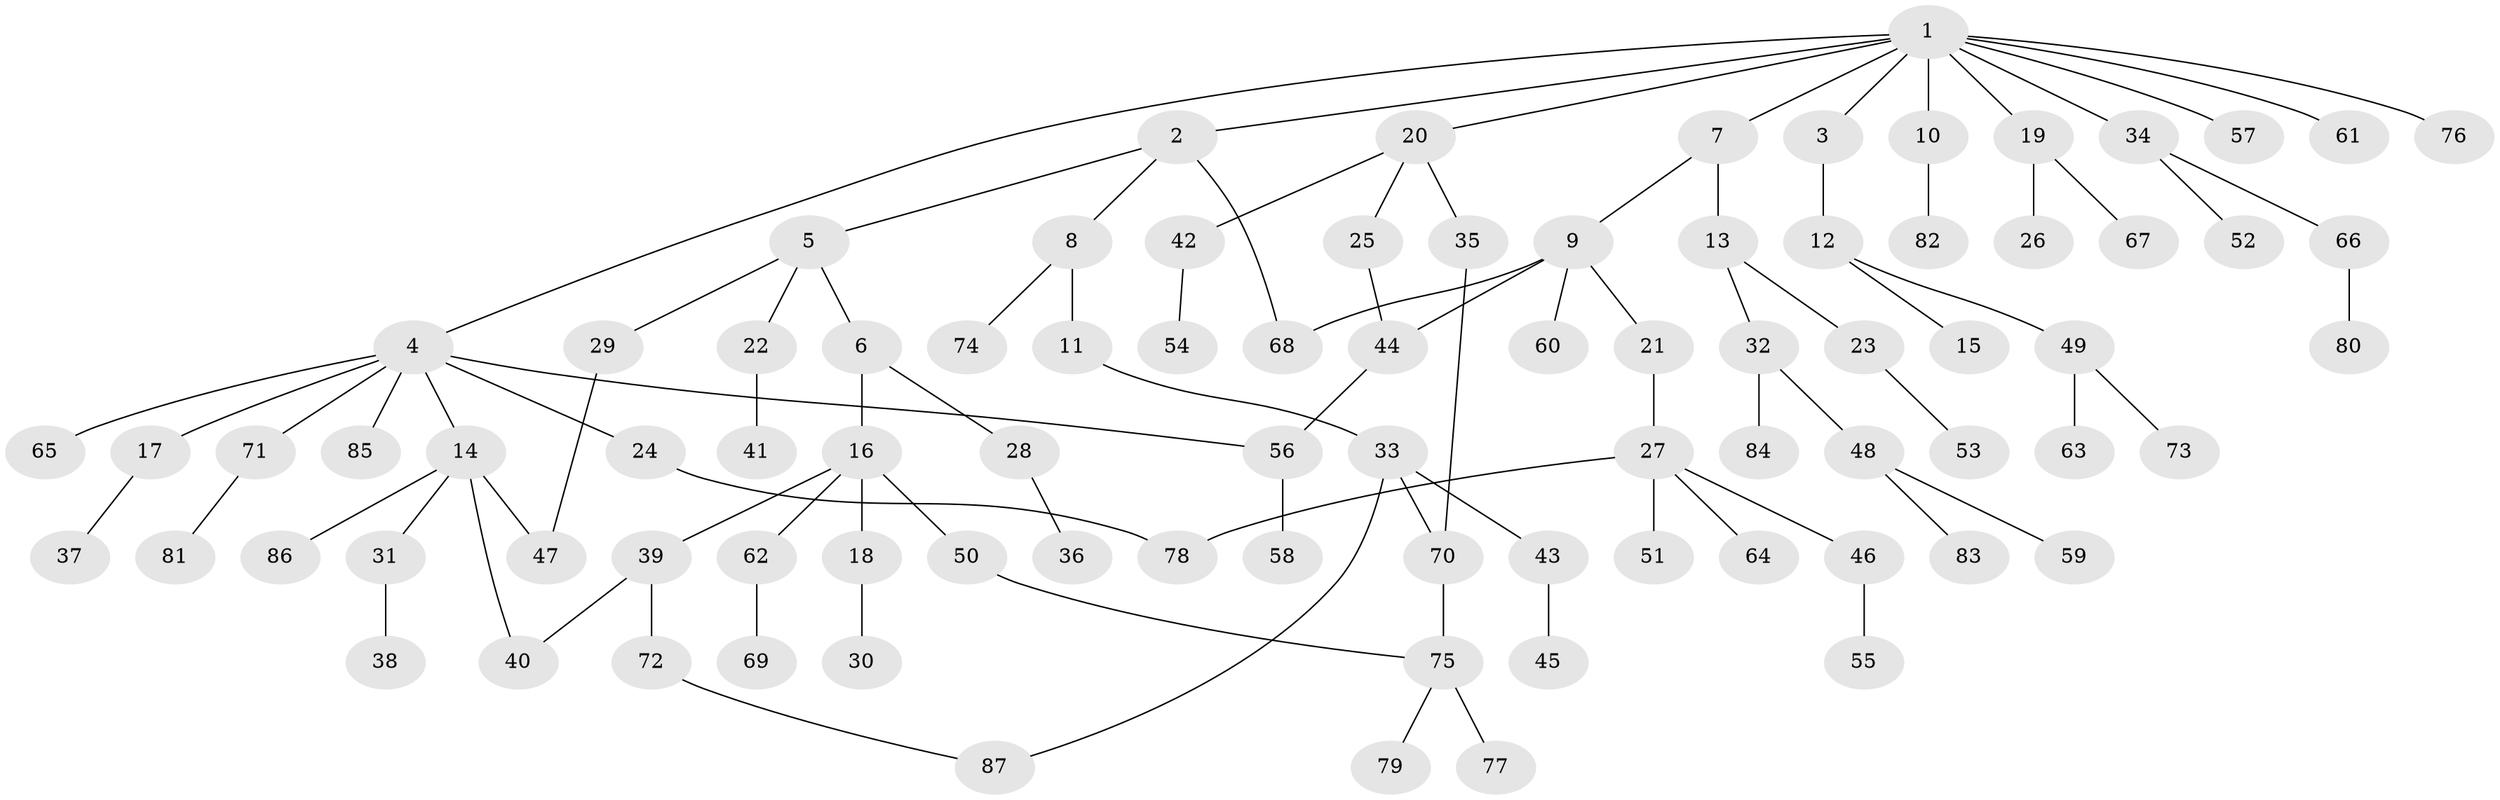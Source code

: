 // Generated by graph-tools (version 1.1) at 2025/13/03/09/25 04:13:29]
// undirected, 87 vertices, 95 edges
graph export_dot {
graph [start="1"]
  node [color=gray90,style=filled];
  1;
  2;
  3;
  4;
  5;
  6;
  7;
  8;
  9;
  10;
  11;
  12;
  13;
  14;
  15;
  16;
  17;
  18;
  19;
  20;
  21;
  22;
  23;
  24;
  25;
  26;
  27;
  28;
  29;
  30;
  31;
  32;
  33;
  34;
  35;
  36;
  37;
  38;
  39;
  40;
  41;
  42;
  43;
  44;
  45;
  46;
  47;
  48;
  49;
  50;
  51;
  52;
  53;
  54;
  55;
  56;
  57;
  58;
  59;
  60;
  61;
  62;
  63;
  64;
  65;
  66;
  67;
  68;
  69;
  70;
  71;
  72;
  73;
  74;
  75;
  76;
  77;
  78;
  79;
  80;
  81;
  82;
  83;
  84;
  85;
  86;
  87;
  1 -- 2;
  1 -- 3;
  1 -- 4;
  1 -- 7;
  1 -- 10;
  1 -- 19;
  1 -- 20;
  1 -- 34;
  1 -- 57;
  1 -- 61;
  1 -- 76;
  2 -- 5;
  2 -- 8;
  2 -- 68;
  3 -- 12;
  4 -- 14;
  4 -- 17;
  4 -- 24;
  4 -- 65;
  4 -- 71;
  4 -- 85;
  4 -- 56;
  5 -- 6;
  5 -- 22;
  5 -- 29;
  6 -- 16;
  6 -- 28;
  7 -- 9;
  7 -- 13;
  8 -- 11;
  8 -- 74;
  9 -- 21;
  9 -- 44;
  9 -- 60;
  9 -- 68;
  10 -- 82;
  11 -- 33;
  12 -- 15;
  12 -- 49;
  13 -- 23;
  13 -- 32;
  14 -- 31;
  14 -- 40;
  14 -- 86;
  14 -- 47;
  16 -- 18;
  16 -- 39;
  16 -- 50;
  16 -- 62;
  17 -- 37;
  18 -- 30;
  19 -- 26;
  19 -- 67;
  20 -- 25;
  20 -- 35;
  20 -- 42;
  21 -- 27;
  22 -- 41;
  23 -- 53;
  24 -- 78;
  25 -- 44;
  27 -- 46;
  27 -- 51;
  27 -- 64;
  27 -- 78;
  28 -- 36;
  29 -- 47;
  31 -- 38;
  32 -- 48;
  32 -- 84;
  33 -- 43;
  33 -- 70;
  33 -- 87;
  34 -- 52;
  34 -- 66;
  35 -- 70;
  39 -- 72;
  39 -- 40;
  42 -- 54;
  43 -- 45;
  44 -- 56;
  46 -- 55;
  48 -- 59;
  48 -- 83;
  49 -- 63;
  49 -- 73;
  50 -- 75;
  56 -- 58;
  62 -- 69;
  66 -- 80;
  70 -- 75;
  71 -- 81;
  72 -- 87;
  75 -- 77;
  75 -- 79;
}
